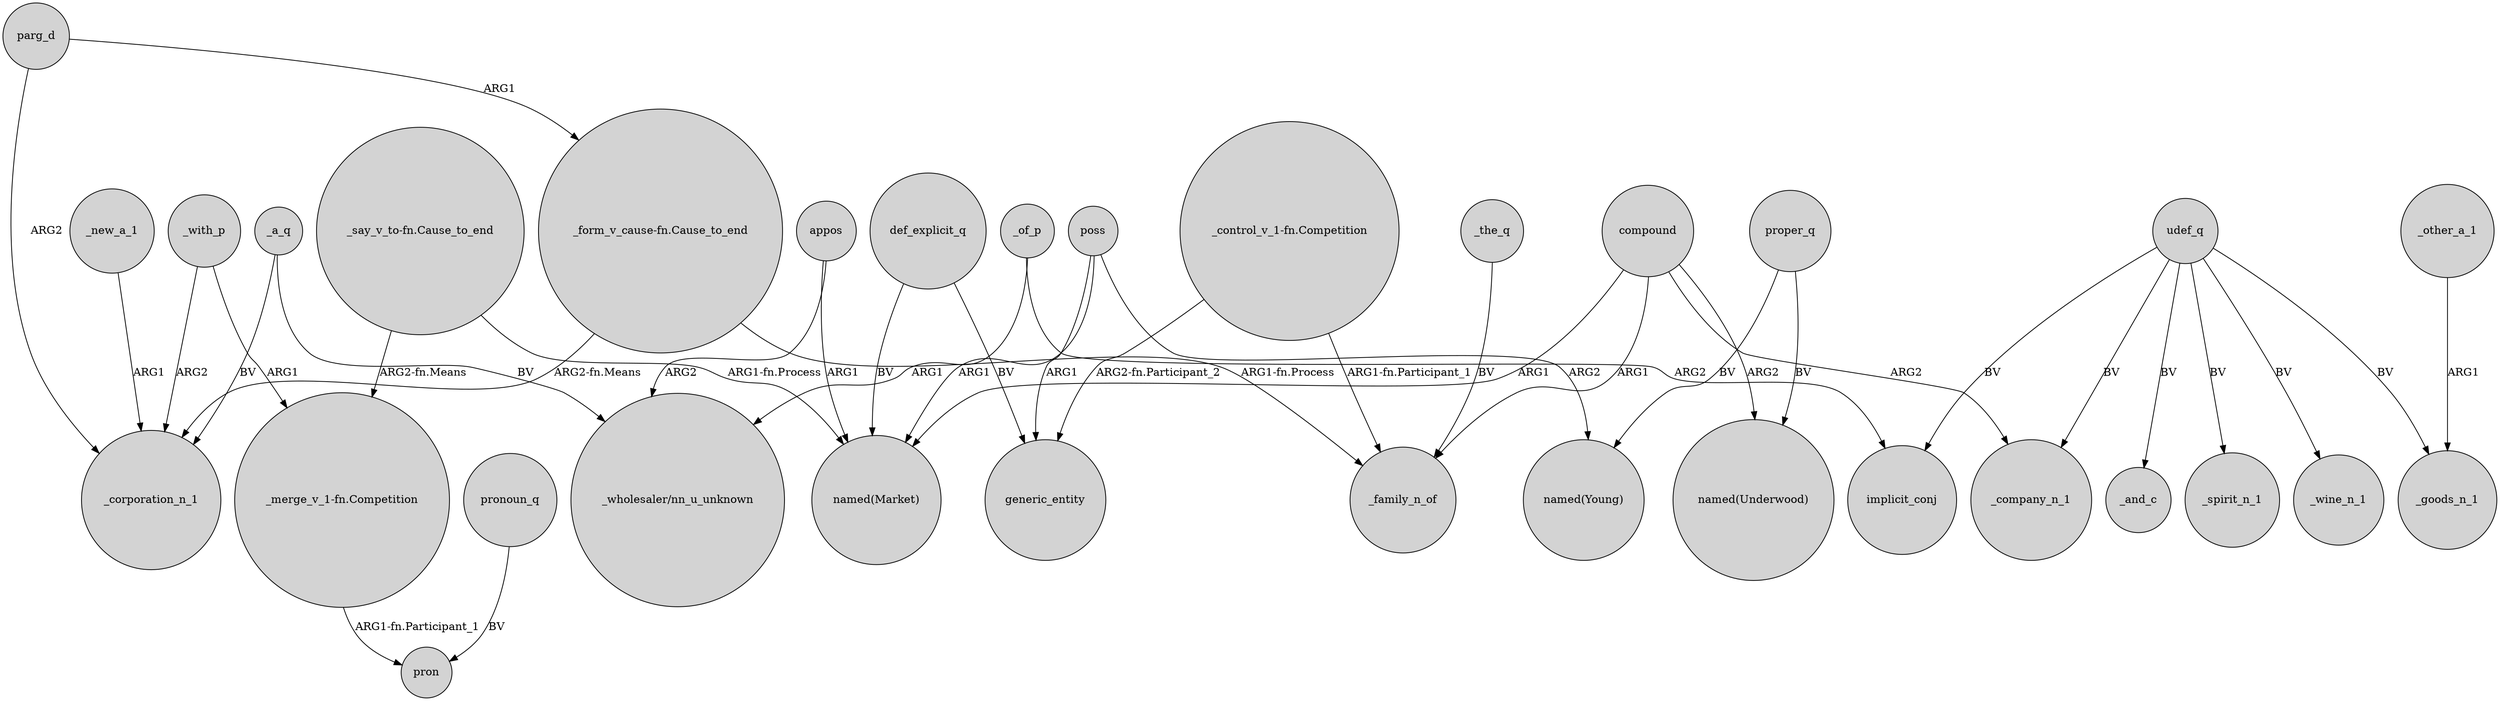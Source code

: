 digraph {
	node [shape=circle style=filled]
	_new_a_1 -> _corporation_n_1 [label=ARG1]
	appos -> "_wholesaler/nn_u_unknown" [label=ARG2]
	def_explicit_q -> generic_entity [label=BV]
	compound -> "named(Underwood)" [label=ARG2]
	"_say_v_to-fn.Cause_to_end" -> "named(Market)" [label="ARG1-fn.Process"]
	udef_q -> _spirit_n_1 [label=BV]
	_of_p -> "_wholesaler/nn_u_unknown" [label=ARG1]
	compound -> _family_n_of [label=ARG1]
	compound -> _company_n_1 [label=ARG2]
	_with_p -> _corporation_n_1 [label=ARG2]
	udef_q -> _company_n_1 [label=BV]
	"_control_v_1-fn.Competition" -> _family_n_of [label="ARG1-fn.Participant_1"]
	udef_q -> _wine_n_1 [label=BV]
	_of_p -> implicit_conj [label=ARG2]
	"_form_v_cause-fn.Cause_to_end" -> _corporation_n_1 [label="ARG2-fn.Means"]
	poss -> "named(Market)" [label=ARG1]
	poss -> "named(Young)" [label=ARG2]
	"_say_v_to-fn.Cause_to_end" -> "_merge_v_1-fn.Competition" [label="ARG2-fn.Means"]
	_other_a_1 -> _goods_n_1 [label=ARG1]
	udef_q -> _and_c [label=BV]
	proper_q -> "named(Underwood)" [label=BV]
	_a_q -> _corporation_n_1 [label=BV]
	poss -> generic_entity [label=ARG1]
	"_merge_v_1-fn.Competition" -> pron [label="ARG1-fn.Participant_1"]
	pronoun_q -> pron [label=BV]
	parg_d -> _corporation_n_1 [label=ARG2]
	def_explicit_q -> "named(Market)" [label=BV]
	parg_d -> "_form_v_cause-fn.Cause_to_end" [label=ARG1]
	appos -> "named(Market)" [label=ARG1]
	udef_q -> _goods_n_1 [label=BV]
	"_form_v_cause-fn.Cause_to_end" -> _family_n_of [label="ARG1-fn.Process"]
	_with_p -> "_merge_v_1-fn.Competition" [label=ARG1]
	"_control_v_1-fn.Competition" -> generic_entity [label="ARG2-fn.Participant_2"]
	compound -> "named(Market)" [label=ARG1]
	_the_q -> _family_n_of [label=BV]
	_a_q -> "_wholesaler/nn_u_unknown" [label=BV]
	udef_q -> implicit_conj [label=BV]
	proper_q -> "named(Young)" [label=BV]
}
